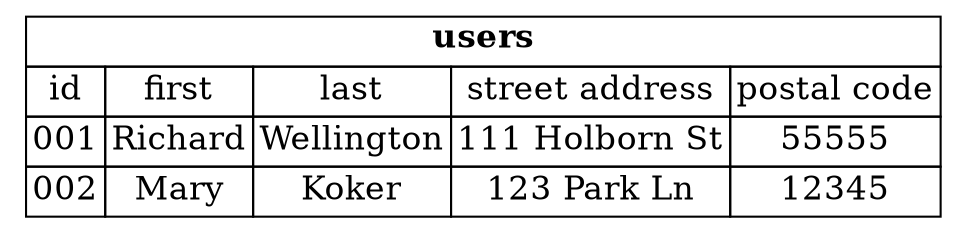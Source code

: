 
digraph g {
node [
fontsize = "16"
shape = "ellipse"
];
edge [
];
"users" [
label =<
<table border="0" cellborder="1" cellspacing="0">
  <tr><td colspan="5"><b>users</b></td></tr>
  <tr>
    <td port="f0">id</td>
    <td port="f1">first</td>
    <td port="f2">last</td>
    <td port="f3">street address</td>
    <td port="f4">postal code</td>
  </tr>
  <tr>
    <td>001</td>
    <td port="f1">Richard</td>
    <td port="f2">Wellington</td>
    <td port="f3">111 Holborn St</td>
    <td port="f4">55555</td>
  </tr>
  <tr>
    <td>002</td>
    <td port="f1">Mary</td>
    <td port="f2">Koker</td>
    <td port="f3">123 Park Ln</td>
    <td port="f4">12345</td>
  </tr>
  </table>>
shape = "none"
];
}
